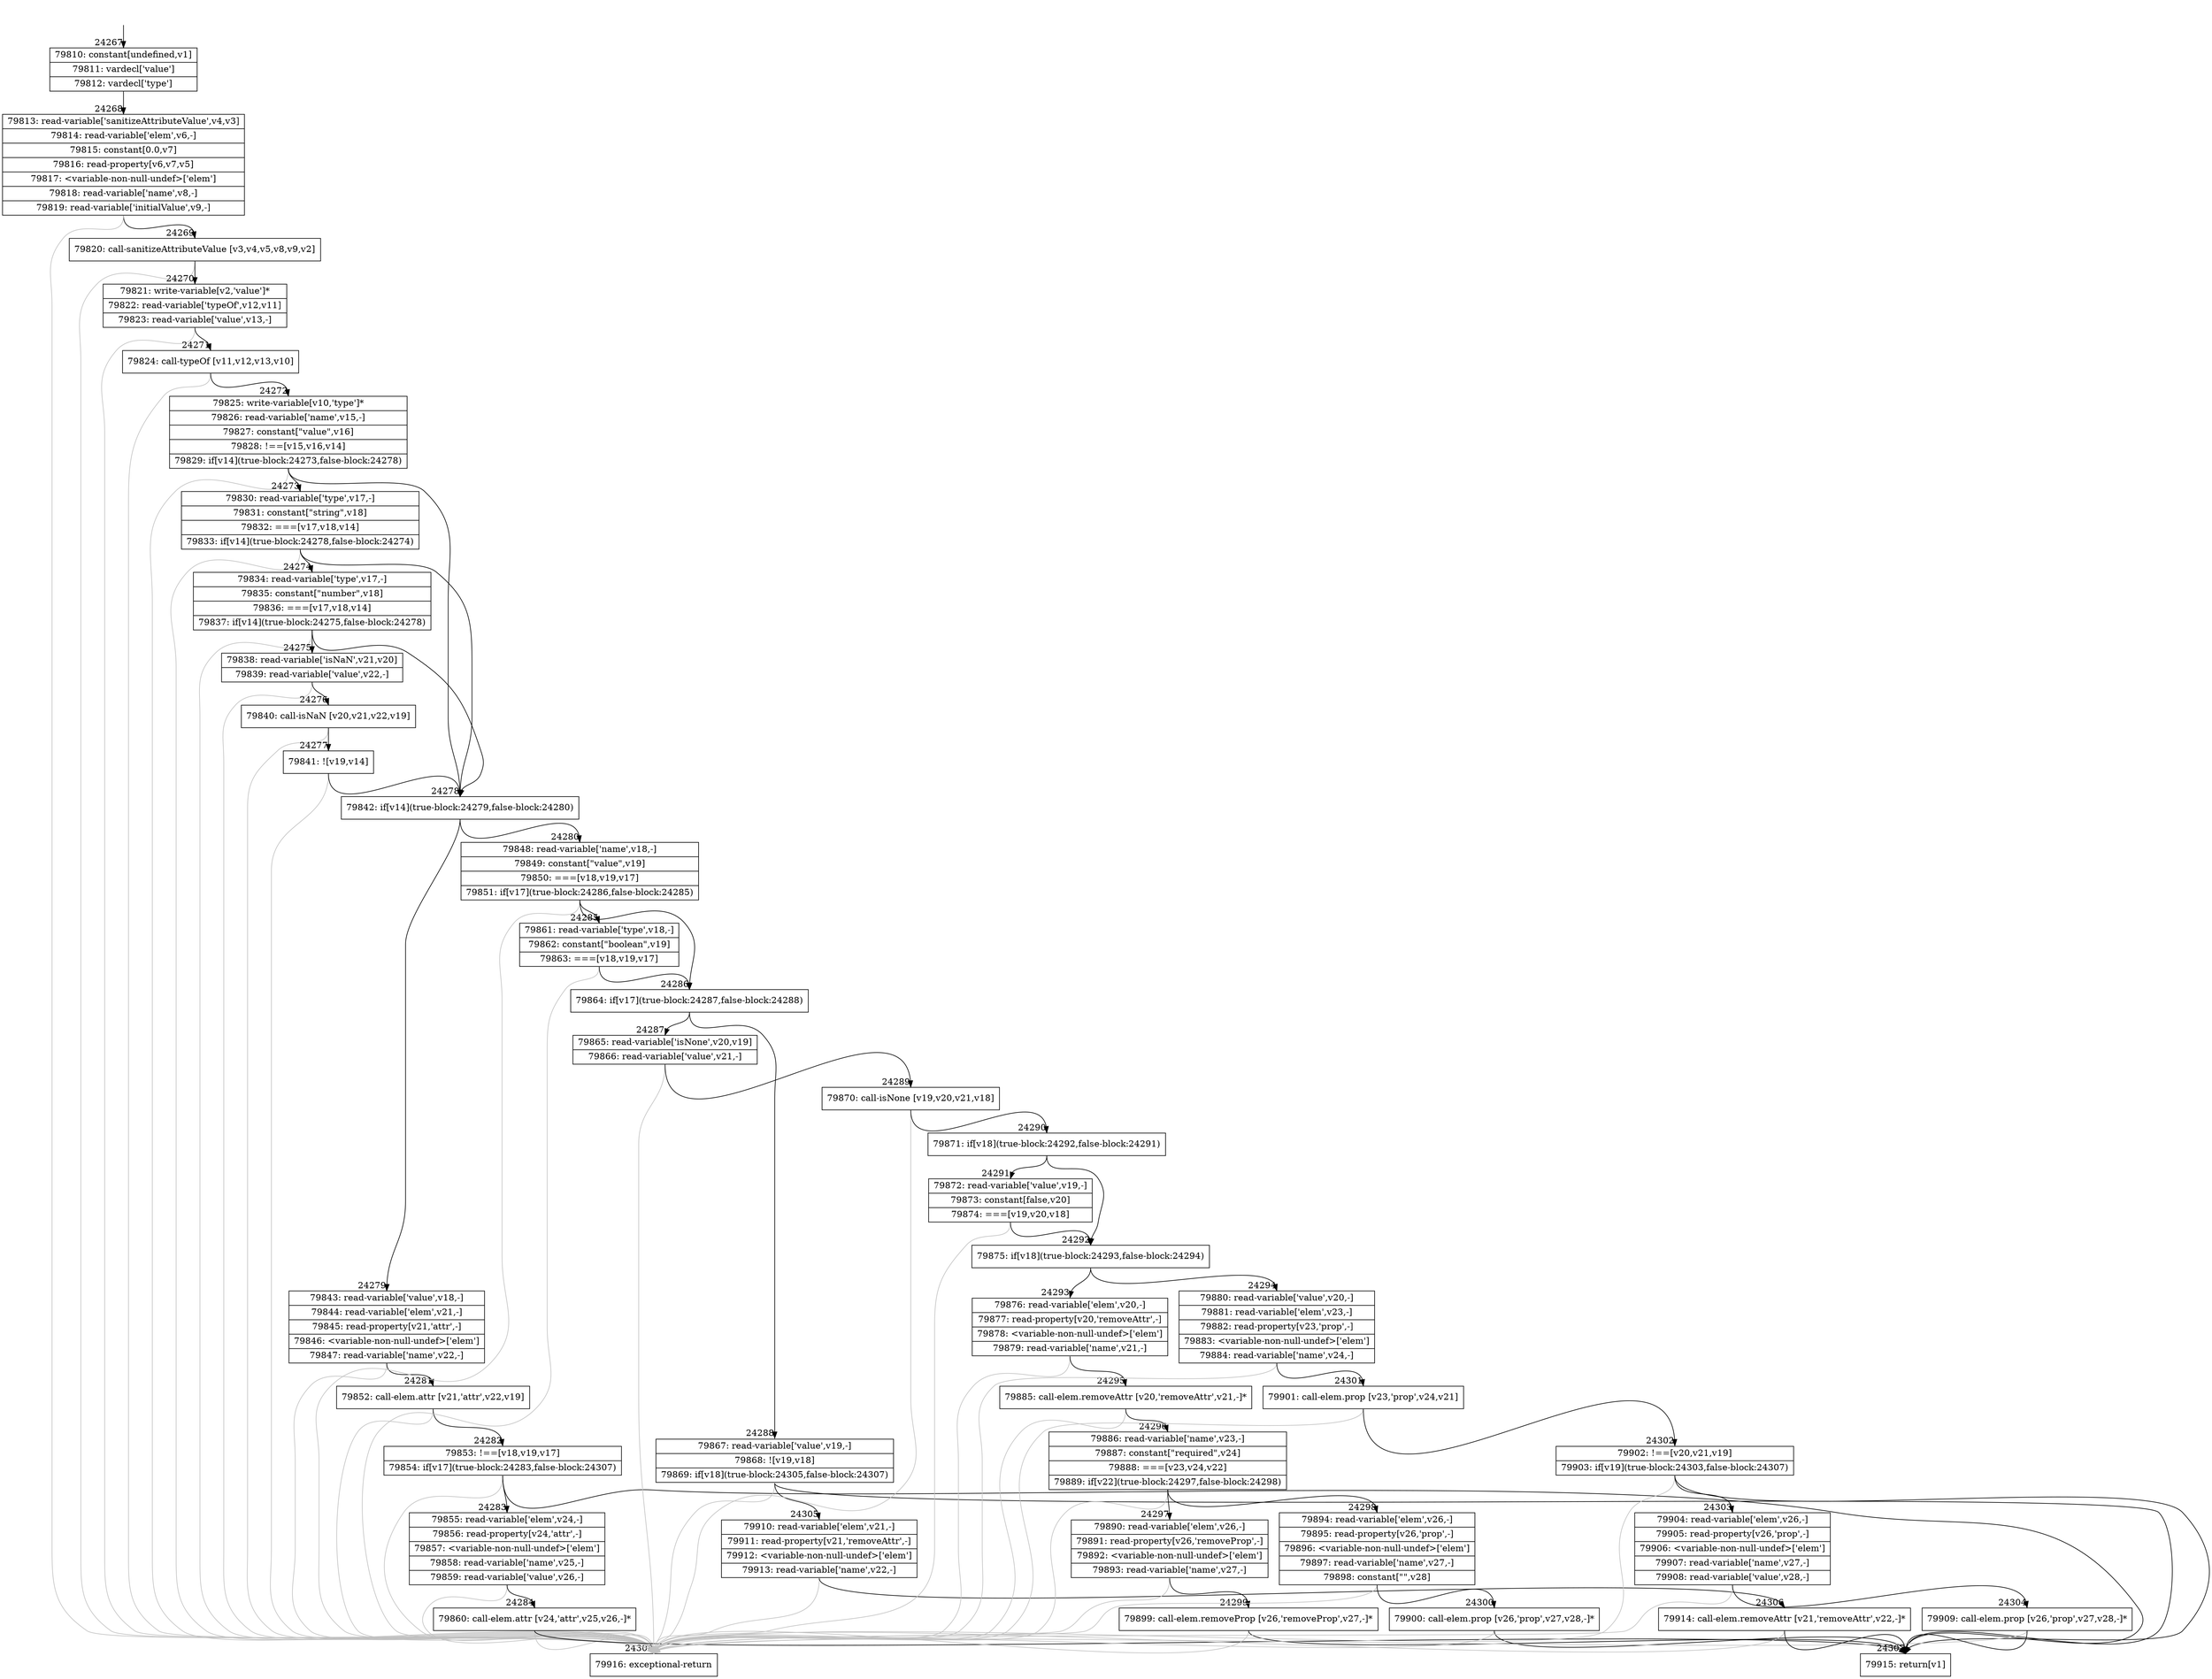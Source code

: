 digraph {
rankdir="TD"
BB_entry2128[shape=none,label=""];
BB_entry2128 -> BB24267 [tailport=s, headport=n, headlabel="    24267"]
BB24267 [shape=record label="{79810: constant[undefined,v1]|79811: vardecl['value']|79812: vardecl['type']}" ] 
BB24267 -> BB24268 [tailport=s, headport=n, headlabel="      24268"]
BB24268 [shape=record label="{79813: read-variable['sanitizeAttributeValue',v4,v3]|79814: read-variable['elem',v6,-]|79815: constant[0.0,v7]|79816: read-property[v6,v7,v5]|79817: \<variable-non-null-undef\>['elem']|79818: read-variable['name',v8,-]|79819: read-variable['initialValue',v9,-]}" ] 
BB24268 -> BB24269 [tailport=s, headport=n, headlabel="      24269"]
BB24268 -> BB24308 [tailport=s, headport=n, color=gray, headlabel="      24308"]
BB24269 [shape=record label="{79820: call-sanitizeAttributeValue [v3,v4,v5,v8,v9,v2]}" ] 
BB24269 -> BB24270 [tailport=s, headport=n, headlabel="      24270"]
BB24269 -> BB24308 [tailport=s, headport=n, color=gray]
BB24270 [shape=record label="{79821: write-variable[v2,'value']*|79822: read-variable['typeOf',v12,v11]|79823: read-variable['value',v13,-]}" ] 
BB24270 -> BB24271 [tailport=s, headport=n, headlabel="      24271"]
BB24270 -> BB24308 [tailport=s, headport=n, color=gray]
BB24271 [shape=record label="{79824: call-typeOf [v11,v12,v13,v10]}" ] 
BB24271 -> BB24272 [tailport=s, headport=n, headlabel="      24272"]
BB24271 -> BB24308 [tailport=s, headport=n, color=gray]
BB24272 [shape=record label="{79825: write-variable[v10,'type']*|79826: read-variable['name',v15,-]|79827: constant[\"value\",v16]|79828: !==[v15,v16,v14]|79829: if[v14](true-block:24273,false-block:24278)}" ] 
BB24272 -> BB24278 [tailport=s, headport=n, headlabel="      24278"]
BB24272 -> BB24273 [tailport=s, headport=n, headlabel="      24273"]
BB24272 -> BB24308 [tailport=s, headport=n, color=gray]
BB24273 [shape=record label="{79830: read-variable['type',v17,-]|79831: constant[\"string\",v18]|79832: ===[v17,v18,v14]|79833: if[v14](true-block:24278,false-block:24274)}" ] 
BB24273 -> BB24278 [tailport=s, headport=n]
BB24273 -> BB24274 [tailport=s, headport=n, headlabel="      24274"]
BB24273 -> BB24308 [tailport=s, headport=n, color=gray]
BB24274 [shape=record label="{79834: read-variable['type',v17,-]|79835: constant[\"number\",v18]|79836: ===[v17,v18,v14]|79837: if[v14](true-block:24275,false-block:24278)}" ] 
BB24274 -> BB24278 [tailport=s, headport=n]
BB24274 -> BB24275 [tailport=s, headport=n, headlabel="      24275"]
BB24274 -> BB24308 [tailport=s, headport=n, color=gray]
BB24275 [shape=record label="{79838: read-variable['isNaN',v21,v20]|79839: read-variable['value',v22,-]}" ] 
BB24275 -> BB24276 [tailport=s, headport=n, headlabel="      24276"]
BB24275 -> BB24308 [tailport=s, headport=n, color=gray]
BB24276 [shape=record label="{79840: call-isNaN [v20,v21,v22,v19]}" ] 
BB24276 -> BB24277 [tailport=s, headport=n, headlabel="      24277"]
BB24276 -> BB24308 [tailport=s, headport=n, color=gray]
BB24277 [shape=record label="{79841: ![v19,v14]}" ] 
BB24277 -> BB24278 [tailport=s, headport=n]
BB24277 -> BB24308 [tailport=s, headport=n, color=gray]
BB24278 [shape=record label="{79842: if[v14](true-block:24279,false-block:24280)}" ] 
BB24278 -> BB24279 [tailport=s, headport=n, headlabel="      24279"]
BB24278 -> BB24280 [tailport=s, headport=n, headlabel="      24280"]
BB24279 [shape=record label="{79843: read-variable['value',v18,-]|79844: read-variable['elem',v21,-]|79845: read-property[v21,'attr',-]|79846: \<variable-non-null-undef\>['elem']|79847: read-variable['name',v22,-]}" ] 
BB24279 -> BB24281 [tailport=s, headport=n, headlabel="      24281"]
BB24279 -> BB24308 [tailport=s, headport=n, color=gray]
BB24280 [shape=record label="{79848: read-variable['name',v18,-]|79849: constant[\"value\",v19]|79850: ===[v18,v19,v17]|79851: if[v17](true-block:24286,false-block:24285)}" ] 
BB24280 -> BB24286 [tailport=s, headport=n, headlabel="      24286"]
BB24280 -> BB24285 [tailport=s, headport=n, headlabel="      24285"]
BB24280 -> BB24308 [tailport=s, headport=n, color=gray]
BB24281 [shape=record label="{79852: call-elem.attr [v21,'attr',v22,v19]}" ] 
BB24281 -> BB24282 [tailport=s, headport=n, headlabel="      24282"]
BB24281 -> BB24308 [tailport=s, headport=n, color=gray]
BB24282 [shape=record label="{79853: !==[v18,v19,v17]|79854: if[v17](true-block:24283,false-block:24307)}" ] 
BB24282 -> BB24283 [tailport=s, headport=n, headlabel="      24283"]
BB24282 -> BB24307 [tailport=s, headport=n, headlabel="      24307"]
BB24282 -> BB24308 [tailport=s, headport=n, color=gray]
BB24283 [shape=record label="{79855: read-variable['elem',v24,-]|79856: read-property[v24,'attr',-]|79857: \<variable-non-null-undef\>['elem']|79858: read-variable['name',v25,-]|79859: read-variable['value',v26,-]}" ] 
BB24283 -> BB24284 [tailport=s, headport=n, headlabel="      24284"]
BB24283 -> BB24308 [tailport=s, headport=n, color=gray]
BB24284 [shape=record label="{79860: call-elem.attr [v24,'attr',v25,v26,-]*}" ] 
BB24284 -> BB24307 [tailport=s, headport=n]
BB24284 -> BB24308 [tailport=s, headport=n, color=gray]
BB24285 [shape=record label="{79861: read-variable['type',v18,-]|79862: constant[\"boolean\",v19]|79863: ===[v18,v19,v17]}" ] 
BB24285 -> BB24286 [tailport=s, headport=n]
BB24285 -> BB24308 [tailport=s, headport=n, color=gray]
BB24286 [shape=record label="{79864: if[v17](true-block:24287,false-block:24288)}" ] 
BB24286 -> BB24287 [tailport=s, headport=n, headlabel="      24287"]
BB24286 -> BB24288 [tailport=s, headport=n, headlabel="      24288"]
BB24287 [shape=record label="{79865: read-variable['isNone',v20,v19]|79866: read-variable['value',v21,-]}" ] 
BB24287 -> BB24289 [tailport=s, headport=n, headlabel="      24289"]
BB24287 -> BB24308 [tailport=s, headport=n, color=gray]
BB24288 [shape=record label="{79867: read-variable['value',v19,-]|79868: ![v19,v18]|79869: if[v18](true-block:24305,false-block:24307)}" ] 
BB24288 -> BB24305 [tailport=s, headport=n, headlabel="      24305"]
BB24288 -> BB24307 [tailport=s, headport=n]
BB24288 -> BB24308 [tailport=s, headport=n, color=gray]
BB24289 [shape=record label="{79870: call-isNone [v19,v20,v21,v18]}" ] 
BB24289 -> BB24290 [tailport=s, headport=n, headlabel="      24290"]
BB24289 -> BB24308 [tailport=s, headport=n, color=gray]
BB24290 [shape=record label="{79871: if[v18](true-block:24292,false-block:24291)}" ] 
BB24290 -> BB24292 [tailport=s, headport=n, headlabel="      24292"]
BB24290 -> BB24291 [tailport=s, headport=n, headlabel="      24291"]
BB24291 [shape=record label="{79872: read-variable['value',v19,-]|79873: constant[false,v20]|79874: ===[v19,v20,v18]}" ] 
BB24291 -> BB24292 [tailport=s, headport=n]
BB24291 -> BB24308 [tailport=s, headport=n, color=gray]
BB24292 [shape=record label="{79875: if[v18](true-block:24293,false-block:24294)}" ] 
BB24292 -> BB24293 [tailport=s, headport=n, headlabel="      24293"]
BB24292 -> BB24294 [tailport=s, headport=n, headlabel="      24294"]
BB24293 [shape=record label="{79876: read-variable['elem',v20,-]|79877: read-property[v20,'removeAttr',-]|79878: \<variable-non-null-undef\>['elem']|79879: read-variable['name',v21,-]}" ] 
BB24293 -> BB24295 [tailport=s, headport=n, headlabel="      24295"]
BB24293 -> BB24308 [tailport=s, headport=n, color=gray]
BB24294 [shape=record label="{79880: read-variable['value',v20,-]|79881: read-variable['elem',v23,-]|79882: read-property[v23,'prop',-]|79883: \<variable-non-null-undef\>['elem']|79884: read-variable['name',v24,-]}" ] 
BB24294 -> BB24301 [tailport=s, headport=n, headlabel="      24301"]
BB24294 -> BB24308 [tailport=s, headport=n, color=gray]
BB24295 [shape=record label="{79885: call-elem.removeAttr [v20,'removeAttr',v21,-]*}" ] 
BB24295 -> BB24296 [tailport=s, headport=n, headlabel="      24296"]
BB24295 -> BB24308 [tailport=s, headport=n, color=gray]
BB24296 [shape=record label="{79886: read-variable['name',v23,-]|79887: constant[\"required\",v24]|79888: ===[v23,v24,v22]|79889: if[v22](true-block:24297,false-block:24298)}" ] 
BB24296 -> BB24297 [tailport=s, headport=n, headlabel="      24297"]
BB24296 -> BB24298 [tailport=s, headport=n, headlabel="      24298"]
BB24296 -> BB24308 [tailport=s, headport=n, color=gray]
BB24297 [shape=record label="{79890: read-variable['elem',v26,-]|79891: read-property[v26,'removeProp',-]|79892: \<variable-non-null-undef\>['elem']|79893: read-variable['name',v27,-]}" ] 
BB24297 -> BB24299 [tailport=s, headport=n, headlabel="      24299"]
BB24297 -> BB24308 [tailport=s, headport=n, color=gray]
BB24298 [shape=record label="{79894: read-variable['elem',v26,-]|79895: read-property[v26,'prop',-]|79896: \<variable-non-null-undef\>['elem']|79897: read-variable['name',v27,-]|79898: constant[\"\",v28]}" ] 
BB24298 -> BB24300 [tailport=s, headport=n, headlabel="      24300"]
BB24298 -> BB24308 [tailport=s, headport=n, color=gray]
BB24299 [shape=record label="{79899: call-elem.removeProp [v26,'removeProp',v27,-]*}" ] 
BB24299 -> BB24307 [tailport=s, headport=n]
BB24299 -> BB24308 [tailport=s, headport=n, color=gray]
BB24300 [shape=record label="{79900: call-elem.prop [v26,'prop',v27,v28,-]*}" ] 
BB24300 -> BB24307 [tailport=s, headport=n]
BB24300 -> BB24308 [tailport=s, headport=n, color=gray]
BB24301 [shape=record label="{79901: call-elem.prop [v23,'prop',v24,v21]}" ] 
BB24301 -> BB24302 [tailport=s, headport=n, headlabel="      24302"]
BB24301 -> BB24308 [tailport=s, headport=n, color=gray]
BB24302 [shape=record label="{79902: !==[v20,v21,v19]|79903: if[v19](true-block:24303,false-block:24307)}" ] 
BB24302 -> BB24303 [tailport=s, headport=n, headlabel="      24303"]
BB24302 -> BB24307 [tailport=s, headport=n]
BB24302 -> BB24308 [tailport=s, headport=n, color=gray]
BB24303 [shape=record label="{79904: read-variable['elem',v26,-]|79905: read-property[v26,'prop',-]|79906: \<variable-non-null-undef\>['elem']|79907: read-variable['name',v27,-]|79908: read-variable['value',v28,-]}" ] 
BB24303 -> BB24304 [tailport=s, headport=n, headlabel="      24304"]
BB24303 -> BB24308 [tailport=s, headport=n, color=gray]
BB24304 [shape=record label="{79909: call-elem.prop [v26,'prop',v27,v28,-]*}" ] 
BB24304 -> BB24307 [tailport=s, headport=n]
BB24304 -> BB24308 [tailport=s, headport=n, color=gray]
BB24305 [shape=record label="{79910: read-variable['elem',v21,-]|79911: read-property[v21,'removeAttr',-]|79912: \<variable-non-null-undef\>['elem']|79913: read-variable['name',v22,-]}" ] 
BB24305 -> BB24306 [tailport=s, headport=n, headlabel="      24306"]
BB24305 -> BB24308 [tailport=s, headport=n, color=gray]
BB24306 [shape=record label="{79914: call-elem.removeAttr [v21,'removeAttr',v22,-]*}" ] 
BB24306 -> BB24307 [tailport=s, headport=n]
BB24306 -> BB24308 [tailport=s, headport=n, color=gray]
BB24307 [shape=record label="{79915: return[v1]}" ] 
BB24308 [shape=record label="{79916: exceptional-return}" ] 
//#$~ 45824
}
